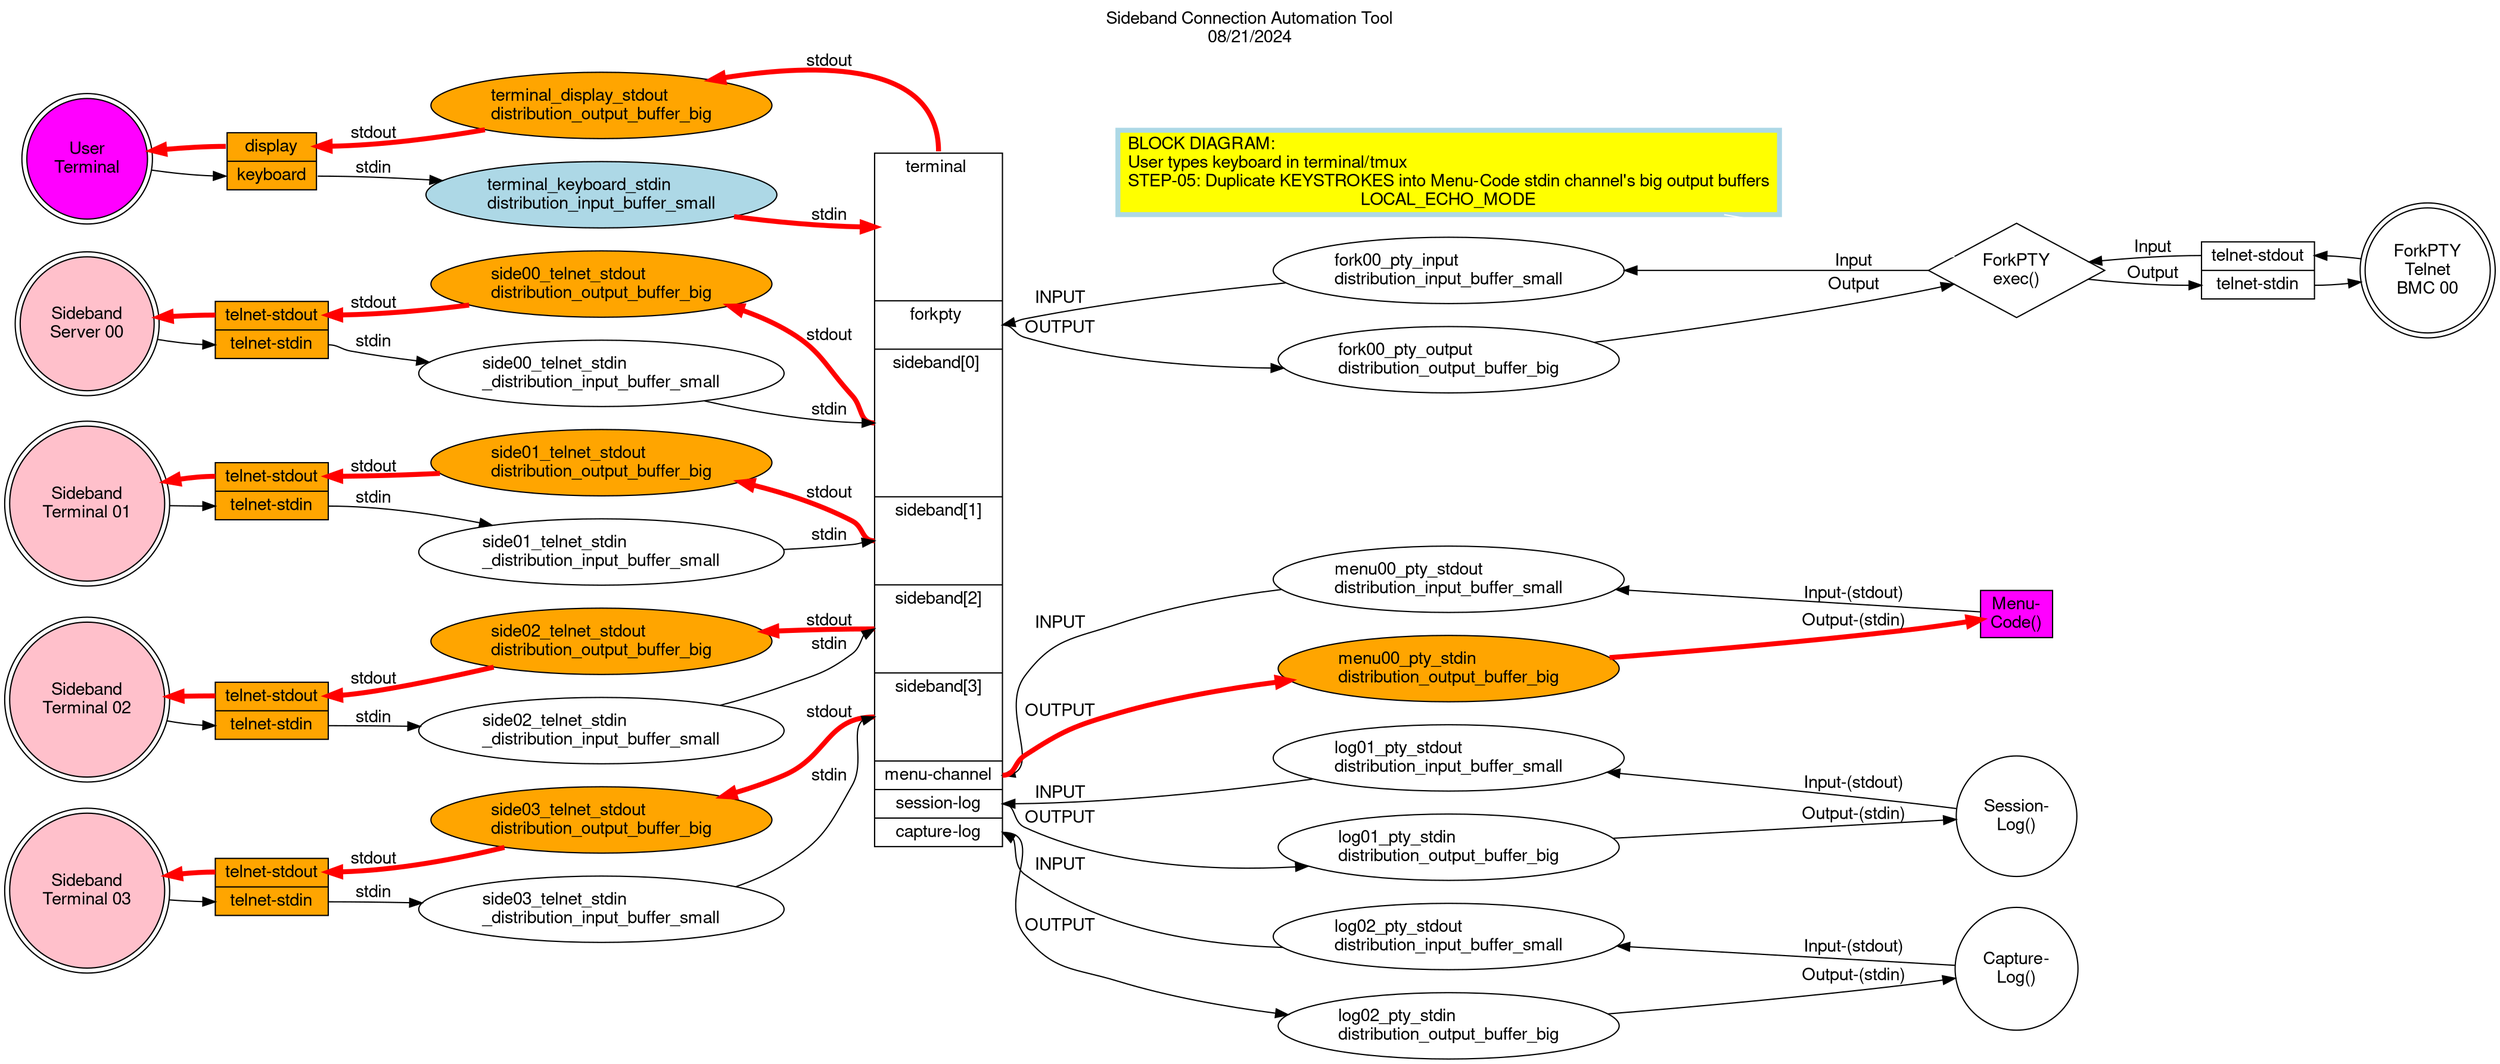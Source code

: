 
# https://graphviz.org/Gallery/directed/fsm.html
# https://graphviz.org/doc/info/command.html
# https://graphviz.org/doc/info/colors.html
# https://graphviz.org/doc/info/attrs.html

digraph sideband_connection_automation_tool {

	label = "Sideband Connection Automation Tool\n08/21/2024";
	labelloc = "t";

        fontname="Helvetica,Arial,sans-serif"
        node [fontname="Helvetica,Arial,sans-serif"]
        edge [fontname="Helvetica,Arial,sans-serif"]
        rankdir=LR;
	# splines="line"
        # node [shape = doublecircle]; 0 3 4 8;
        # node [shape = circle];
        node [shape = ellipse];

	connsat_dist_array [shape = "record" label = "<f0> terminal \n\n\n\n\n\n\n | <f1> forkpty \n\n | <f2> sideband[0] \n\n\n\n\n\n\n | <f3> sideband[1]\n\n\n\n | <f4> sideband[2]\n\n\n\n | <f5> sideband[3]\n\n\n\n | <f6> menu-channel | <f7> session-log | <f8> capture-log"];
		# connsat_dist_array [shape = "record" label = "<f0> terminal | <f1> forkpty | <f2> sideband[0] | <f3> sideband[1] | <f4> sideband[2] | <f5> sideband[3] | <f6> menu-channel | <f7> session-log | <f8> capture-log" style=filled fillcolor=orange];

	# connections_001.dot
	# label_node [shape = "box" label = "BASIC BLOCK\nDIAGRAM:" penwidth=4.0 color = "lightblue" style=filled fillcolor=yellow]

	# connections_002.dot
	# label_node [shape = "box" label = "BLOCK DIAGRAM:\lUser types keyboard in terminal/tmux\lSTEP-01: Receive KEYSTROKES into channel small input buffer" penwidth=4.0 color = "lightblue" style=filled fillcolor=yellow]

	# connections_003.dot
	# label_node [shape = "box" label = "BLOCK DIAGRAM:\lUser types keyboard in terminal/tmux\lSTEP-02: Duplicate KEYSTROKES into output channel's big output buffers\lLOCAL_ECHO_MODE" penwidth=4.0 color = "lightblue" style=filled fillcolor=yellow]

	# connections_004.dot
	# label_node [shape = "box" label = "BLOCK DIAGRAM:\lBMC Sends Output Back\lSTEP-03: Duplicate BMC-stdout into channel small input buffer" penwidth=4.0 color = "lightblue" style=filled fillcolor=yellow]

	# connections_005.dot
	# label_node [shape = "box" label = "BLOCK DIAGRAM:\lBMC Sends Output Back\lSTEP-04: Receive BMC-stdout into small channel buffer, then is duplicated to big buffers" penwidth=4.0 color = "lightblue" style=filled fillcolor=yellow]

	# connections_006.dot (connections_003.dot)
	label_node [shape = "box" label = "BLOCK DIAGRAM:\lUser types keyboard in terminal/tmux\lSTEP-05: Duplicate KEYSTROKES into Menu-Code stdin channel's big output buffers\lLOCAL_ECHO_MODE" penwidth=4.0 color = "lightblue" style=filled fillcolor=yellow]

	# connections_007.dot (connections_004.dot)
	# label_node [shape = "box" label = "BLOCK DIAGRAM:\lMenu-Code Sends its stdout Back\lSTEP-06: Duplicate Menu-Code-stdout into channel small input buffer" penwidth=4.0 color = "lightblue" style=filled fillcolor=yellow]

	# connections_008.dot (connections_005.dot)
	# label_node [shape = "box" label = "BLOCK DIAGRAM:\lMenu-Code Sends its stdout Back\lSTEP-07: Receive Menu-Code-stdout into small channel buffer, then is duplicated to big buffers" penwidth=4.0 color = "lightblue" style=filled fillcolor=yellow]

	label_node -> fork00exec [color = "white" ]

	# term [shape = "doublecircle" label = "User\nTerminal"]
		term [shape = "doublecircle" label = "User\nTerminal" style=filled fillcolor=magenta]
	# term -> terminal:f0 [dir = back]
		term -> terminal:f0 [dir = back penwidth=4.0 color = "red"]
	term -> terminal:f1 [penwidth=1.0 color = "black"]
		# term -> terminal:f1 [penwidth=4.0 color = "red"]

	# terminal [shape = "record" label = "<f0> display | <f1> keyboard"]
		terminal [shape = "record" label = "<f0> display | <f1> keyboard" style=filled fillcolor=orange]
				##terminal [shape = "record" label = "<f1> keyboard | <f0> display"]
					## # terminal [shape = "record" label = "<f1> keyboard | <f0> display" style=filled fillcolor=orange]
	# terminal:f0 -> term_disp_bbuf [label = "stdout" dir = back]
		terminal:f0 -> term_disp_bbuf [label = "stdout" dir = back penwidth=4.0 color = "red"]
	terminal:f1 -> term_key_sbuf [label = "stdin" penwidth=1.0 color = "black"]
		# terminal:f1 -> term_key_sbuf [label = "stdin" penwidth=4.0 color = "red"]

	# term_key_sbuf [label = "terminal_keyboard_stdin\ldistribution_input_buffer_small"];
		term_key_sbuf [label = "terminal_keyboard_stdin\ldistribution_input_buffer_small" style=filled fillcolor=lightblue ];
	# term_disp_bbuf [label = "terminal_display_stdout\ldistribution_output_buffer_big"];
		term_disp_bbuf [label = "terminal_display_stdout\ldistribution_output_buffer_big" style=filled fillcolor=orange];

	# term_disp_bbuf -> connsat_dist_array:f0 [label = "stdout" dir = back]
		term_disp_bbuf -> connsat_dist_array:f0 [label = "stdout" dir = back penwidth=4.0 color = "red"]
	# term_key_sbuf -> connsat_dist_array:f0 [label = "stdin" penwidth=1.0 color = "black"]
		term_key_sbuf -> connsat_dist_array:f0 [label = "stdin" penwidth=4.0 color = "red"]


	# side00term [shape = "doublecircle" label = "Sideband\nServer 00"]
		side00term [shape = "doublecircle" label = "Sideband\nServer 00" style=filled fillcolor=pink]
	# side00term -> side00terminal:f0 [dir = back]
		side00term -> side00terminal:f0 [dir = back penwidth=4.0 color = "red"]
	side00term -> side00terminal:f1 []
		# side00term -> side00terminal:f1 [penwidth=4.0 color = "red"]

	# side00terminal [shape = "record" label = "<f0> telnet-stdout | <f1> telnet-stdin"]
		side00terminal [shape = "record" label = "<f0> telnet-stdout | <f1> telnet-stdin" style=filled fillcolor=orange]
				##side00terminal [shape = "record" label = "<f1> telnet-stdin | <f0> telnet-stdout"]
					## # side00terminal [shape = "record" label = "<f1> telnet-stdin | <f0> telnet-stdout" style=filled fillcolor=orange]
	# side00terminal:f0 -> side00term_disp_bbuf [label = "stdout" dir = back]
		side00terminal:f0 -> side00term_disp_bbuf [label = "stdout" dir = back penwidth=4.0 color = "red"]
	side00terminal:f1 -> side00term_key_sbuf [label = "stdin"]
		# side00terminal:f1 -> side00term_key_sbuf [label = "stdin" penwidth=4.0 color = "red"]

	side00term_key_sbuf [label = "side00_telnet_stdin\l_distribution_input_buffer_small"];
		# side00term_key_sbuf [label = "side00_telnet_stdin\l_distribution_input_buffer_small" style=filled fillcolor=orange];
	# side00term_disp_bbuf [label = "side00_telnet_stdout\ldistribution_output_buffer_big"];
		side00term_disp_bbuf [label = "side00_telnet_stdout\ldistribution_output_buffer_big" style=filled fillcolor=orange];

	# side00term_disp_bbuf -> connsat_dist_array:f2 [label = "stdout" dir = back]
		side00term_disp_bbuf -> connsat_dist_array:f2 [label = "stdout" dir = back penwidth=4.0 color = "red"]
	side00term_key_sbuf -> connsat_dist_array:f2 [label = "stdin"]
		# side00term_key_sbuf -> connsat_dist_array:f2 [label = "stdin" penwidth=4.0 color = "red"]


	# side01term [shape = "doublecircle" label = "Sideband\nTerminal 01"]
		side01term [shape = "doublecircle" label = "Sideband\nTerminal 01" style=filled fillcolor=pink]
	# side01term -> side01terminal:f0 [dir = back]
		side01term -> side01terminal:f0 [dir = back penwidth=4.0 color = "red"]
	side01term -> side01terminal:f1 []
		# side01term -> side01terminal:f1 [penwidth=4.0 color = "red"]

	# side01terminal [shape = "record" label = "<f0> telnet-stdout | <f1> telnet-stdin"]
		side01terminal [shape = "record" label = "<f0> telnet-stdout | <f1> telnet-stdin" style=filled fillcolor=orange]
				##side01terminal [shape = "record" label = "<f1> telnet-stdin | <f0> telnet-stdout"]
					## # side01terminal [shape = "record" label = "<f1> telnet-stdin | <f0> telnet-stdout" style=filled fillcolor=orange]
	# side01terminal:f0 -> side01term_disp_bbuf [label = "stdout" dir = back]
		side01terminal:f0 -> side01term_disp_bbuf [label = "stdout" dir = back penwidth=4.0 color = "red"]
	side01terminal:f1 -> side01term_key_sbuf [label = "stdin"]
		# side01terminal:f1 -> side01term_key_sbuf [label = "stdin" penwidth=4.0 color = "red"]

	side01term_key_sbuf [label = "side01_telnet_stdin\l_distribution_input_buffer_small"];
		# side01term_key_sbuf [label = "side01_telnet_stdin\l_distribution_input_buffer_small" style=filled fillcolor=orange];
	# side01term_disp_bbuf [label = "side01_telnet_stdout\ldistribution_output_buffer_big"];
		side01term_disp_bbuf [label = "side01_telnet_stdout\ldistribution_output_buffer_big" style=filled fillcolor=orange];

	# side01term_disp_bbuf -> connsat_dist_array:f3 [label = "stdout" dir = back]
		side01term_disp_bbuf -> connsat_dist_array:f3 [label = "stdout" dir = back penwidth=4.0 color = "red"]
	side01term_key_sbuf -> connsat_dist_array:f3 [label = "stdin"]
		# side01term_key_sbuf -> connsat_dist_array:f3 [label = "stdin" penwidth=4.0 color = "red"]


	# side02term [shape = "doublecircle" label = "Sideband\nTerminal 02"]
		side02term [shape = "doublecircle" label = "Sideband\nTerminal 02" style=filled fillcolor=pink]
	# side02term -> side02terminal:f0 [dir = back]
		side02term -> side02terminal:f0 [dir = back penwidth=4.0 color = "red"]
	side02term -> side02terminal:f1 []
		# side02term -> side02terminal:f1 [penwidth=4.0 color = "red"]

	# side02terminal [shape = "record" label = "<f0> telnet-stdout | <f1> telnet-stdin"]
		side02terminal [shape = "record" label = "<f0> telnet-stdout | <f1> telnet-stdin" style=filled fillcolor=orange]
				##side02terminal [shape = "record" label = "<f1> telnet-stdin | <f0> telnet-stdout"]
					## # side02terminal [shape = "record" label = "<f1> telnet-stdin | <f0> telnet-stdout" style=filled fillcolor=orange]
	# side02terminal:f0 -> side02term_disp_bbuf [label = "stdout" dir = back]
		side02terminal:f0 -> side02term_disp_bbuf [label = "stdout" dir = back penwidth=4.0 color = "red"]
	side02terminal:f1 -> side02term_key_sbuf [label = "stdin"]
		# side02terminal:f1 -> side02term_key_sbuf [label = "stdin" penwidth=4.0 color = "red"]

	side02term_key_sbuf [label = "side02_telnet_stdin\l_distribution_input_buffer_small"];
		# side02term_key_sbuf [label = "side02_telnet_stdin\l_distribution_input_buffer_small" penwidth=4.0 color = "red"];
	# side02term_disp_bbuf [label = "side02_telnet_stdout\ldistribution_output_buffer_big"];
		side02term_disp_bbuf [label = "side02_telnet_stdout\ldistribution_output_buffer_big" style=filled fillcolor=orange];

	# side02term_disp_bbuf -> connsat_dist_array:f4 [label = "stdout" dir = back]
		side02term_disp_bbuf -> connsat_dist_array:f4 [label = "stdout" dir = back penwidth=4.0 color = "red"]
	side02term_key_sbuf -> connsat_dist_array:f4 [label = "stdin"]
		# side02term_key_sbuf -> connsat_dist_array:f4 [label = "stdin" penwidth=4.0 color = "red"]


	# side03term [shape = "doublecircle" label = "Sideband\nTerminal 03"]
		side03term [shape = "doublecircle" label = "Sideband\nTerminal 03" style=filled fillcolor=pink]
	# side03term -> side03terminal:f0 [dir = back]
		side03term -> side03terminal:f0 [dir = back penwidth=4.0 color = "red"]
	side03term -> side03terminal:f1 []
		# side03term -> side03terminal:f1 [penwidth=4.0 color = "red"]

	# side03terminal [shape = "record" label = "<f0> telnet-stdout | <f1> telnet-stdin"]
		side03terminal [shape = "record" label = "<f0> telnet-stdout | <f1> telnet-stdin" style=filled fillcolor=orange]
				##side03terminal [shape = "record" label = "<f1> telnet-stdin | <f0> telnet-stdout"]
					## # side03terminal [shape = "record" label = "<f1> telnet-stdin | <f0> telnet-stdout" style=filled fillcolor=orange]
	# side03terminal:f0 -> side03term_disp_bbuf [label = "stdout" dir = back]
		side03terminal:f0 -> side03term_disp_bbuf [label = "stdout" dir = back penwidth=4.0 color = "red"]
	side03terminal:f1 -> side03term_key_sbuf [label = "stdin"]
		# side03terminal:f1 -> side03term_key_sbuf [label = "stdin" penwidth=4.0 color = "red"]

	side03term_key_sbuf [label = "side03_telnet_stdin\l_distribution_input_buffer_small"];
		# side03term_key_sbuf [label = "side03_telnet_stdin\l_distribution_input_buffer_small" penwidth=4.0 color = "red"];
	# side03term_disp_bbuf [label = "side03_telnet_stdout\ldistribution_output_buffer_big"];
		side03term_disp_bbuf [label = "side03_telnet_stdout\ldistribution_output_buffer_big" style=filled fillcolor=orange];

	# side03term_disp_bbuf -> connsat_dist_array:f5 [label = "stdout" dir = back]
		side03term_disp_bbuf -> connsat_dist_array:f5 [label = "stdout" dir = back penwidth=4.0 color = "red"]
	side03term_key_sbuf -> connsat_dist_array:f5 [label = "stdin"]
		# side03term_key_sbuf -> connsat_dist_array:f5 [label = "stdin" penwidth=4.0 color = "red"]



	fork00term [shape = "doublecircle" label = "ForkPTY\nTelnet\nBMC 00"]
		# fork00term [shape = "doublecircle" label = "ForkPTY\nTelnet\nBMC 00" style=filled fillcolor=magenta]
	fork00exec [shape = "diamond" label = "ForkPTY\nexec()"]
		# fork00exec [shape = "diamond" label = "ForkPTY\nexec()" style=filled fillcolor=orange]

	fork00terminal:f0 -> fork00term [dir = back]
		# fork00terminal:f0 -> fork00term [dir = back penwidth=4.0 color = "red"]
	fork00terminal:f1 -> fork00term []
		# fork00terminal:f1 -> fork00term [penwidth=4.0 color = "red"]

	fork00terminal [shape = "record" label = "<f0> telnet-stdout | <f1> telnet-stdin"]
		# fork00terminal [shape = "record" label = "<f0> telnet-stdout | <f1> telnet-stdin" style=filled fillcolor=orange]

	fork00exec -> fork00terminal:f0 [label = "Input" dir = back]
		# fork00exec -> fork00terminal:f0 [label = "Input" dir = back penwidth=4.0 color = "red"]
	fork00exec -> fork00terminal:f1 [label = "Output"]
		# fork00exec -> fork00terminal:f1 [label = "Output" penwidth=4.0 color = "red"]

	fork00term_disp_bbuf [label = "fork00_pty_input\ldistribution_input_buffer_small"];
		# fork00term_disp_bbuf [label = "fork00_pty_input\ldistribution_input_buffer_small" style=filled fillcolor=orange];
		# fork00term_disp_bbuf [label = "fork00_pty_input\ldistribution_input_buffer_small" style=filled fillcolor=lightblue];
	fork00term_key_sbuf [label = "fork00_pty_output\ldistribution_output_buffer_big"];
		# fork00term_key_sbuf [label = "fork00_pty_output\ldistribution_output_buffer_big" style=filled fillcolor=orange];

	connsat_dist_array:f1 -> fork00term_disp_bbuf[label = "INPUT" dir = back color = "black" penwidth=1.0]
		# connsat_dist_array:f1 -> fork00term_disp_bbuf[label = "INPUT" dir = back color = "red" penwidth=4.0]
	connsat_dist_array:f1 -> fork00term_key_sbuf [label = "OUTPUT"]
		# connsat_dist_array:f1 -> fork00term_key_sbuf [label = "OUTPUT" penwidth=4.0 color = "red"]

	fork00term_disp_bbuf -> fork00exec [label = "Input" dir = back]
		# fork00term_disp_bbuf -> fork00exec [label = "Input" dir = back penwidth=4.0 color = "red"]
	fork00term_key_sbuf -> fork00exec [label = "Output"]
		# fork00term_key_sbuf -> fork00exec [label = "Output" penwidth=4.0 color = "red"]



	# menu00exec [shape = "box" label = "Menu-\nCode()"]
		# menu00exec [shape = "box" label = "Menu-\nCode()" style=filled fillcolor=orange]
		menu00exec [shape = "box" label = "Menu-\nCode()" style=filled fillcolor=magenta]

	menu00term_disp_bbuf [label = "menu00_pty_stdout\ldistribution_input_buffer_small"];
		# menu00term_disp_bbuf [label = "menu00_pty_stdout\ldistribution_input_buffer_small" style=filled fillcolor=orange];
		# menu00term_disp_bbuf [label = "menu00_pty_stdout\ldistribution_input_buffer_small" style=filled fillcolor=lightblue];
	# menu00term_key_sbuf [label = "menu00_pty_stdin\ldistribution_output_buffer_big"];
		menu00term_key_sbuf [label = "menu00_pty_stdin\ldistribution_output_buffer_big" style=filled fillcolor=orange];

	connsat_dist_array:f6 -> menu00term_disp_bbuf[label = "INPUT" dir = back color = "black" penwidth=1.0]
		# connsat_dist_array:f6 -> menu00term_disp_bbuf[label = "INPUT" dir = back color = "red" penwidth=4.0]
	# connsat_dist_array:f6 -> menu00term_key_sbuf [label = "OUTPUT"]
		connsat_dist_array:f6 -> menu00term_key_sbuf [label = "OUTPUT" penwidth=4.0 color = "red"]

	menu00term_disp_bbuf -> menu00exec [label = "Input-(stdout)" dir = back]
		# menu00term_disp_bbuf -> menu00exec [label = "Input-(stdout)" dir = back penwidth=4.0 color = "red"]
	# menu00term_key_sbuf -> menu00exec [label = "Output-(stdin)"]
		menu00term_key_sbuf -> menu00exec [label = "Output-(stdin)" penwidth=4.0 color = "red"]


	log01exec [shape = "circle" label = "Session-\nLog()"]
		# log01exec [shape = "circle" label = "Session-\nLog()" style=filled fillcolor=orange]
		# log01exec [shape = "circle" label = "Session-\nLog()" style=filled fillcolor=magenta]

	log01term_disp_bbuf [label = "log01_pty_stdout\ldistribution_input_buffer_small"];
		# log01term_disp_bbuf [label = "log01_pty_stdout\ldistribution_input_buffer_small" style=filled fillcolor=orange];
	log01term_key_sbuf [label = "log01_pty_stdin\ldistribution_output_buffer_big"];
		# log01term_key_sbuf [label = "log01_pty_stdin\ldistribution_output_buffer_big" style=filled fillcolor=orange];

	connsat_dist_array:f7 -> log01term_disp_bbuf[label = "INPUT" dir = back color = "black" penwidth=1.0]
		# connsat_dist_array:f7 -> log01term_disp_bbuf[label = "INPUT" dir = back color = "red" penwidth=4.0]
	connsat_dist_array:f7 -> log01term_key_sbuf [label = "OUTPUT"]
		# connsat_dist_array:f7 -> log01term_key_sbuf [label = "OUTPUT" penwidth=4.0 color = "red"]

	log01term_disp_bbuf -> log01exec [label = "Input-(stdout)" dir = back]
		# log01term_disp_bbuf -> log01exec [label = "Input-(stdout)" dir = back penwidth=4.0 color = "red"]
	log01term_key_sbuf -> log01exec [label = "Output-(stdin)"]
		# log01term_key_sbuf -> log01exec [label = "Output-(stdin)" penwidth=4.0 color = "red"]


	log02exec [shape = "circle" label = "Capture-\nLog()"]
		# log02exec [shape = "circle" label = "Capture-\nLog()" style=filled fillcolor=orange]
		# log02exec [shape = "circle" label = "Capture-\nLog()" style=filled fillcolor=magenta]

	log02term_disp_bbuf [label = "log02_pty_stdout\ldistribution_input_buffer_small"];
		# log02term_disp_bbuf [label = "log02_pty_stdout\ldistribution_input_buffer_small" style=filled fillcolor=orange];
	log02term_key_sbuf [label = "log02_pty_stdin\ldistribution_output_buffer_big"];
		# log02term_key_sbuf [label = "log02_pty_stdin\ldistribution_output_buffer_big" style=filled fillcolor=orange];

	connsat_dist_array:f8 -> log02term_disp_bbuf[label = "INPUT" dir = back color = "black" penwidth=1.0]
		# connsat_dist_array:f6 -> log02term_disp_bbuf[label = "INPUT" dir = back color = "red" penwidth=4.0]
	connsat_dist_array:f8 -> log02term_key_sbuf [label = "OUTPUT"]
		# connsat_dist_array:f6 -> log02term_key_sbuf [label = "OUTPUT" penwidth=4.0 color = "red"]

	log02term_disp_bbuf -> log02exec [label = "Input-(stdout)" dir = back]
		# log02term_disp_bbuf -> log02exec [label = "Input-(stdout)" dir = back penwidth=4.0 color = "red"]
	log02term_key_sbuf -> log02exec [label = "Output-(stdin)"]
		# log02term_key_sbuf -> log02exec [label = "Output-(stdin)" penwidth=4.0 color = "red"]
}

